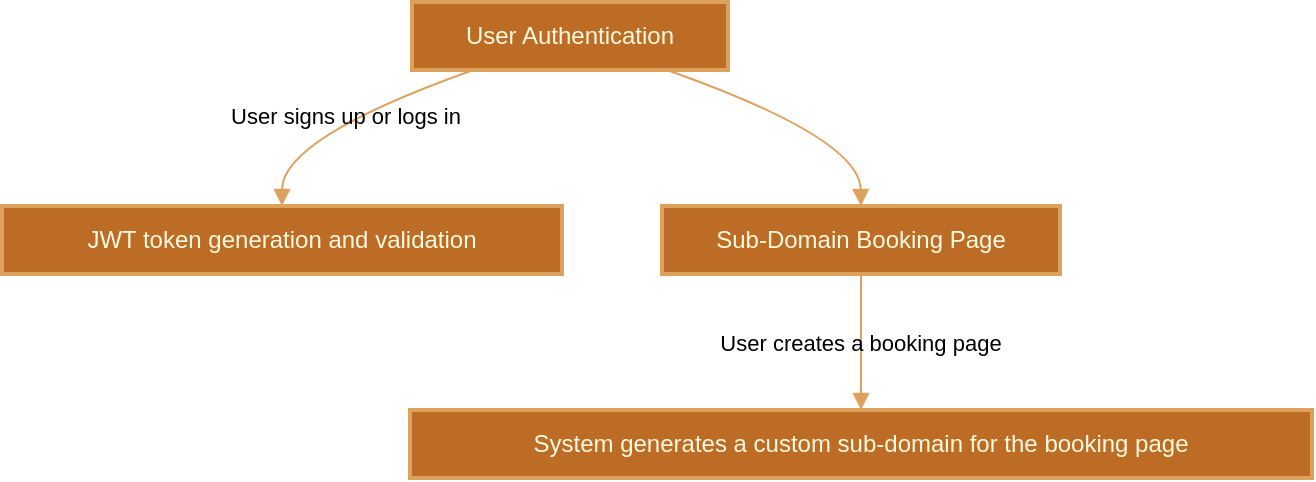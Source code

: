 <mxfile version="24.6.4" type="github">
  <diagram name="Page-1" id="eG_4LUAFMdfCkiQUjJmI">
    <mxGraphModel dx="1781" dy="1866" grid="1" gridSize="10" guides="1" tooltips="1" connect="1" arrows="1" fold="1" page="1" pageScale="1" pageWidth="827" pageHeight="1169" math="0" shadow="0">
      <root>
        <mxCell id="0" />
        <mxCell id="1" parent="0" />
        <mxCell id="2" value="User Authentication" style="whiteSpace=wrap;strokeWidth=2;labelBackgroundColor=none;fillColor=#BC6C25;strokeColor=#DDA15E;fontColor=#FEFAE0;" parent="1" vertex="1">
          <mxGeometry x="205" width="158" height="34" as="geometry" />
        </mxCell>
        <mxCell id="3" value="JWT token generation and validation" style="whiteSpace=wrap;strokeWidth=2;labelBackgroundColor=none;fillColor=#BC6C25;strokeColor=#DDA15E;fontColor=#FEFAE0;" parent="1" vertex="1">
          <mxGeometry y="102" width="280" height="34" as="geometry" />
        </mxCell>
        <mxCell id="4" value="Sub-Domain Booking Page" style="whiteSpace=wrap;strokeWidth=2;labelBackgroundColor=none;fillColor=#BC6C25;strokeColor=#DDA15E;fontColor=#FEFAE0;" parent="1" vertex="1">
          <mxGeometry x="330" y="102" width="199" height="34" as="geometry" />
        </mxCell>
        <mxCell id="5" value="System generates a custom sub-domain for the booking page" style="whiteSpace=wrap;strokeWidth=2;labelBackgroundColor=none;fillColor=#BC6C25;strokeColor=#DDA15E;fontColor=#FEFAE0;" parent="1" vertex="1">
          <mxGeometry x="204" y="204" width="451" height="34" as="geometry" />
        </mxCell>
        <mxCell id="6" value="User signs up or logs in" style="curved=1;startArrow=none;endArrow=block;exitX=0.2;exitY=0.99;entryX=0.5;entryY=0.01;labelBackgroundColor=none;strokeColor=#DDA15E;fontColor=default;" parent="1" source="2" target="3" edge="1">
          <mxGeometry relative="1" as="geometry">
            <Array as="points">
              <mxPoint x="140" y="68" />
            </Array>
          </mxGeometry>
        </mxCell>
        <mxCell id="7" value="User creates a booking page" style="curved=1;startArrow=none;endArrow=block;exitX=0.5;exitY=0.99;entryX=0.5;entryY=0.01;labelBackgroundColor=none;strokeColor=#DDA15E;fontColor=default;" parent="1" source="4" target="5" edge="1">
          <mxGeometry relative="1" as="geometry">
            <Array as="points" />
          </mxGeometry>
        </mxCell>
        <mxCell id="8" value="" style="curved=1;startArrow=none;endArrow=block;exitX=0.8;exitY=0.99;entryX=0.5;entryY=0.01;labelBackgroundColor=none;strokeColor=#DDA15E;fontColor=default;" parent="1" source="2" target="4" edge="1">
          <mxGeometry relative="1" as="geometry">
            <Array as="points">
              <mxPoint x="429" y="68" />
            </Array>
          </mxGeometry>
        </mxCell>
      </root>
    </mxGraphModel>
  </diagram>
</mxfile>
